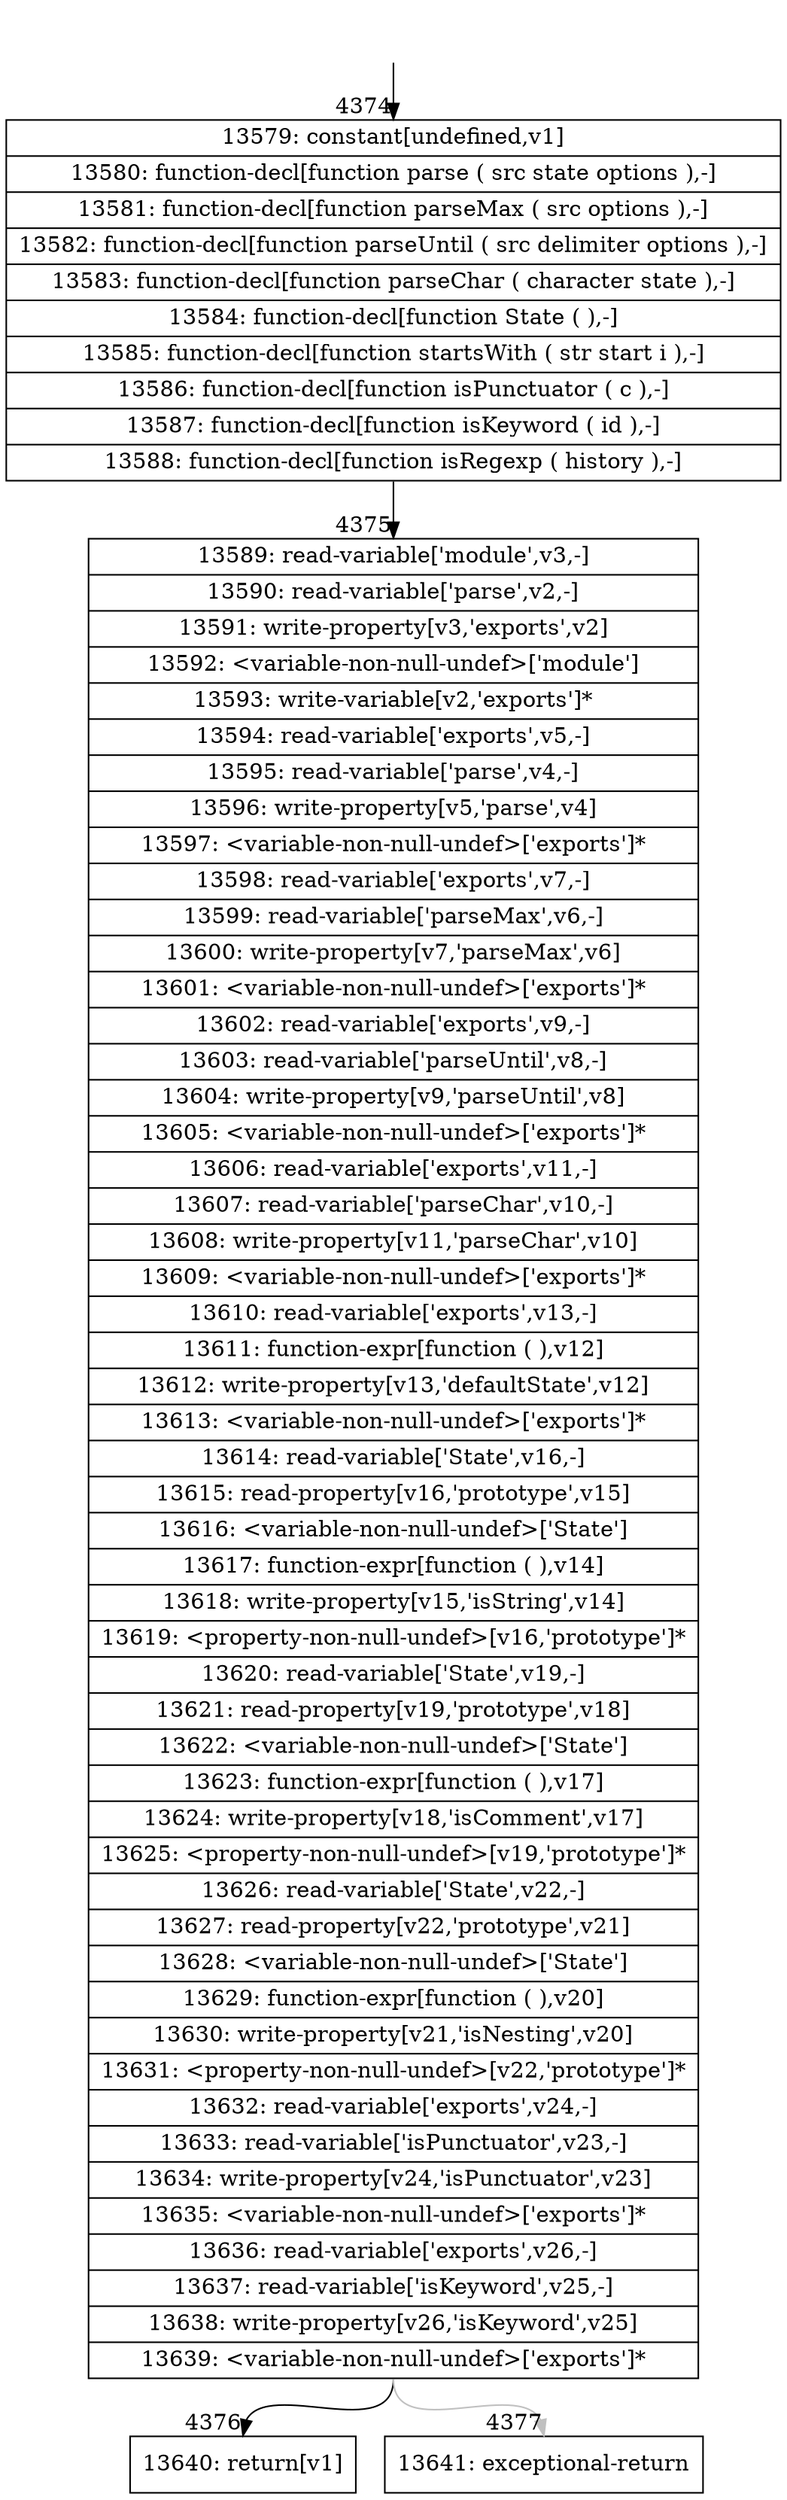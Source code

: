 digraph {
rankdir="TD"
BB_entry244[shape=none,label=""];
BB_entry244 -> BB4374 [tailport=s, headport=n, headlabel="    4374"]
BB4374 [shape=record label="{13579: constant[undefined,v1]|13580: function-decl[function parse ( src state options ),-]|13581: function-decl[function parseMax ( src options ),-]|13582: function-decl[function parseUntil ( src delimiter options ),-]|13583: function-decl[function parseChar ( character state ),-]|13584: function-decl[function State ( ),-]|13585: function-decl[function startsWith ( str start i ),-]|13586: function-decl[function isPunctuator ( c ),-]|13587: function-decl[function isKeyword ( id ),-]|13588: function-decl[function isRegexp ( history ),-]}" ] 
BB4374 -> BB4375 [tailport=s, headport=n, headlabel="      4375"]
BB4375 [shape=record label="{13589: read-variable['module',v3,-]|13590: read-variable['parse',v2,-]|13591: write-property[v3,'exports',v2]|13592: \<variable-non-null-undef\>['module']|13593: write-variable[v2,'exports']*|13594: read-variable['exports',v5,-]|13595: read-variable['parse',v4,-]|13596: write-property[v5,'parse',v4]|13597: \<variable-non-null-undef\>['exports']*|13598: read-variable['exports',v7,-]|13599: read-variable['parseMax',v6,-]|13600: write-property[v7,'parseMax',v6]|13601: \<variable-non-null-undef\>['exports']*|13602: read-variable['exports',v9,-]|13603: read-variable['parseUntil',v8,-]|13604: write-property[v9,'parseUntil',v8]|13605: \<variable-non-null-undef\>['exports']*|13606: read-variable['exports',v11,-]|13607: read-variable['parseChar',v10,-]|13608: write-property[v11,'parseChar',v10]|13609: \<variable-non-null-undef\>['exports']*|13610: read-variable['exports',v13,-]|13611: function-expr[function ( ),v12]|13612: write-property[v13,'defaultState',v12]|13613: \<variable-non-null-undef\>['exports']*|13614: read-variable['State',v16,-]|13615: read-property[v16,'prototype',v15]|13616: \<variable-non-null-undef\>['State']|13617: function-expr[function ( ),v14]|13618: write-property[v15,'isString',v14]|13619: \<property-non-null-undef\>[v16,'prototype']*|13620: read-variable['State',v19,-]|13621: read-property[v19,'prototype',v18]|13622: \<variable-non-null-undef\>['State']|13623: function-expr[function ( ),v17]|13624: write-property[v18,'isComment',v17]|13625: \<property-non-null-undef\>[v19,'prototype']*|13626: read-variable['State',v22,-]|13627: read-property[v22,'prototype',v21]|13628: \<variable-non-null-undef\>['State']|13629: function-expr[function ( ),v20]|13630: write-property[v21,'isNesting',v20]|13631: \<property-non-null-undef\>[v22,'prototype']*|13632: read-variable['exports',v24,-]|13633: read-variable['isPunctuator',v23,-]|13634: write-property[v24,'isPunctuator',v23]|13635: \<variable-non-null-undef\>['exports']*|13636: read-variable['exports',v26,-]|13637: read-variable['isKeyword',v25,-]|13638: write-property[v26,'isKeyword',v25]|13639: \<variable-non-null-undef\>['exports']*}" ] 
BB4375 -> BB4376 [tailport=s, headport=n, headlabel="      4376"]
BB4375 -> BB4377 [tailport=s, headport=n, color=gray, headlabel="      4377"]
BB4376 [shape=record label="{13640: return[v1]}" ] 
BB4377 [shape=record label="{13641: exceptional-return}" ] 
//#$~ 4406
}
